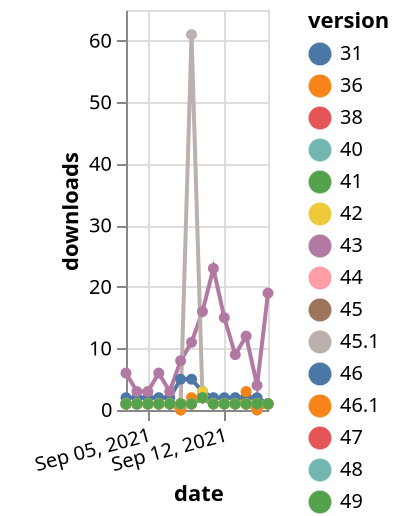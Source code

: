 {"$schema": "https://vega.github.io/schema/vega-lite/v5.json", "description": "A simple bar chart with embedded data.", "data": {"values": [{"date": "2021-09-03", "total": 218, "delta": 1, "version": "44"}, {"date": "2021-09-04", "total": 219, "delta": 1, "version": "44"}, {"date": "2021-09-05", "total": 220, "delta": 1, "version": "44"}, {"date": "2021-09-06", "total": 221, "delta": 1, "version": "44"}, {"date": "2021-09-07", "total": 222, "delta": 1, "version": "44"}, {"date": "2021-09-08", "total": 223, "delta": 1, "version": "44"}, {"date": "2021-09-09", "total": 224, "delta": 1, "version": "44"}, {"date": "2021-09-10", "total": 226, "delta": 2, "version": "44"}, {"date": "2021-09-11", "total": 227, "delta": 1, "version": "44"}, {"date": "2021-09-12", "total": 228, "delta": 1, "version": "44"}, {"date": "2021-09-13", "total": 229, "delta": 1, "version": "44"}, {"date": "2021-09-14", "total": 230, "delta": 1, "version": "44"}, {"date": "2021-09-15", "total": 231, "delta": 1, "version": "44"}, {"date": "2021-09-16", "total": 232, "delta": 1, "version": "44"}, {"date": "2021-09-03", "total": 221, "delta": 1, "version": "49"}, {"date": "2021-09-04", "total": 222, "delta": 1, "version": "49"}, {"date": "2021-09-05", "total": 223, "delta": 1, "version": "49"}, {"date": "2021-09-06", "total": 224, "delta": 1, "version": "49"}, {"date": "2021-09-07", "total": 225, "delta": 1, "version": "49"}, {"date": "2021-09-08", "total": 226, "delta": 1, "version": "49"}, {"date": "2021-09-09", "total": 227, "delta": 1, "version": "49"}, {"date": "2021-09-10", "total": 229, "delta": 2, "version": "49"}, {"date": "2021-09-11", "total": 230, "delta": 1, "version": "49"}, {"date": "2021-09-12", "total": 231, "delta": 1, "version": "49"}, {"date": "2021-09-13", "total": 232, "delta": 1, "version": "49"}, {"date": "2021-09-14", "total": 233, "delta": 1, "version": "49"}, {"date": "2021-09-15", "total": 234, "delta": 1, "version": "49"}, {"date": "2021-09-16", "total": 235, "delta": 1, "version": "49"}, {"date": "2021-09-03", "total": 217, "delta": 1, "version": "46"}, {"date": "2021-09-04", "total": 218, "delta": 1, "version": "46"}, {"date": "2021-09-05", "total": 219, "delta": 1, "version": "46"}, {"date": "2021-09-06", "total": 220, "delta": 1, "version": "46"}, {"date": "2021-09-07", "total": 221, "delta": 1, "version": "46"}, {"date": "2021-09-08", "total": 222, "delta": 1, "version": "46"}, {"date": "2021-09-09", "total": 223, "delta": 1, "version": "46"}, {"date": "2021-09-10", "total": 225, "delta": 2, "version": "46"}, {"date": "2021-09-11", "total": 226, "delta": 1, "version": "46"}, {"date": "2021-09-12", "total": 227, "delta": 1, "version": "46"}, {"date": "2021-09-13", "total": 228, "delta": 1, "version": "46"}, {"date": "2021-09-14", "total": 229, "delta": 1, "version": "46"}, {"date": "2021-09-15", "total": 230, "delta": 1, "version": "46"}, {"date": "2021-09-16", "total": 231, "delta": 1, "version": "46"}, {"date": "2021-09-03", "total": 192, "delta": 1, "version": "55"}, {"date": "2021-09-04", "total": 193, "delta": 1, "version": "55"}, {"date": "2021-09-05", "total": 194, "delta": 1, "version": "55"}, {"date": "2021-09-06", "total": 195, "delta": 1, "version": "55"}, {"date": "2021-09-07", "total": 196, "delta": 1, "version": "55"}, {"date": "2021-09-08", "total": 197, "delta": 1, "version": "55"}, {"date": "2021-09-09", "total": 198, "delta": 1, "version": "55"}, {"date": "2021-09-10", "total": 200, "delta": 2, "version": "55"}, {"date": "2021-09-11", "total": 201, "delta": 1, "version": "55"}, {"date": "2021-09-12", "total": 202, "delta": 1, "version": "55"}, {"date": "2021-09-13", "total": 203, "delta": 1, "version": "55"}, {"date": "2021-09-14", "total": 204, "delta": 1, "version": "55"}, {"date": "2021-09-15", "total": 205, "delta": 1, "version": "55"}, {"date": "2021-09-16", "total": 206, "delta": 1, "version": "55"}, {"date": "2021-09-03", "total": 217, "delta": 1, "version": "56"}, {"date": "2021-09-04", "total": 218, "delta": 1, "version": "56"}, {"date": "2021-09-05", "total": 219, "delta": 1, "version": "56"}, {"date": "2021-09-06", "total": 220, "delta": 1, "version": "56"}, {"date": "2021-09-07", "total": 221, "delta": 1, "version": "56"}, {"date": "2021-09-08", "total": 222, "delta": 1, "version": "56"}, {"date": "2021-09-09", "total": 223, "delta": 1, "version": "56"}, {"date": "2021-09-10", "total": 225, "delta": 2, "version": "56"}, {"date": "2021-09-11", "total": 226, "delta": 1, "version": "56"}, {"date": "2021-09-12", "total": 227, "delta": 1, "version": "56"}, {"date": "2021-09-13", "total": 228, "delta": 1, "version": "56"}, {"date": "2021-09-14", "total": 229, "delta": 1, "version": "56"}, {"date": "2021-09-15", "total": 230, "delta": 1, "version": "56"}, {"date": "2021-09-16", "total": 231, "delta": 1, "version": "56"}, {"date": "2021-09-03", "total": 232, "delta": 1, "version": "45.1"}, {"date": "2021-09-04", "total": 233, "delta": 1, "version": "45.1"}, {"date": "2021-09-05", "total": 234, "delta": 1, "version": "45.1"}, {"date": "2021-09-06", "total": 235, "delta": 1, "version": "45.1"}, {"date": "2021-09-07", "total": 236, "delta": 1, "version": "45.1"}, {"date": "2021-09-08", "total": 236, "delta": 0, "version": "45.1"}, {"date": "2021-09-09", "total": 237, "delta": 1, "version": "45.1"}, {"date": "2021-09-10", "total": 239, "delta": 2, "version": "45.1"}, {"date": "2021-09-11", "total": 240, "delta": 1, "version": "45.1"}, {"date": "2021-09-12", "total": 241, "delta": 1, "version": "45.1"}, {"date": "2021-09-13", "total": 242, "delta": 1, "version": "45.1"}, {"date": "2021-09-14", "total": 243, "delta": 1, "version": "45.1"}, {"date": "2021-09-15", "total": 243, "delta": 0, "version": "45.1"}, {"date": "2021-09-16", "total": 244, "delta": 1, "version": "45.1"}, {"date": "2021-09-03", "total": 239, "delta": 1, "version": "43"}, {"date": "2021-09-04", "total": 240, "delta": 1, "version": "43"}, {"date": "2021-09-05", "total": 241, "delta": 1, "version": "43"}, {"date": "2021-09-06", "total": 242, "delta": 1, "version": "43"}, {"date": "2021-09-07", "total": 243, "delta": 1, "version": "43"}, {"date": "2021-09-08", "total": 244, "delta": 1, "version": "43"}, {"date": "2021-09-09", "total": 245, "delta": 1, "version": "43"}, {"date": "2021-09-10", "total": 247, "delta": 2, "version": "43"}, {"date": "2021-09-11", "total": 248, "delta": 1, "version": "43"}, {"date": "2021-09-12", "total": 249, "delta": 1, "version": "43"}, {"date": "2021-09-13", "total": 250, "delta": 1, "version": "43"}, {"date": "2021-09-14", "total": 251, "delta": 1, "version": "43"}, {"date": "2021-09-15", "total": 252, "delta": 1, "version": "43"}, {"date": "2021-09-16", "total": 253, "delta": 1, "version": "43"}, {"date": "2021-09-03", "total": 191, "delta": 1, "version": "52"}, {"date": "2021-09-04", "total": 192, "delta": 1, "version": "52"}, {"date": "2021-09-05", "total": 193, "delta": 1, "version": "52"}, {"date": "2021-09-06", "total": 194, "delta": 1, "version": "52"}, {"date": "2021-09-07", "total": 195, "delta": 1, "version": "52"}, {"date": "2021-09-08", "total": 196, "delta": 1, "version": "52"}, {"date": "2021-09-09", "total": 197, "delta": 1, "version": "52"}, {"date": "2021-09-10", "total": 199, "delta": 2, "version": "52"}, {"date": "2021-09-11", "total": 200, "delta": 1, "version": "52"}, {"date": "2021-09-12", "total": 201, "delta": 1, "version": "52"}, {"date": "2021-09-13", "total": 202, "delta": 1, "version": "52"}, {"date": "2021-09-14", "total": 203, "delta": 1, "version": "52"}, {"date": "2021-09-15", "total": 204, "delta": 1, "version": "52"}, {"date": "2021-09-16", "total": 205, "delta": 1, "version": "52"}, {"date": "2021-09-03", "total": 270, "delta": 1, "version": "41"}, {"date": "2021-09-04", "total": 271, "delta": 1, "version": "41"}, {"date": "2021-09-05", "total": 272, "delta": 1, "version": "41"}, {"date": "2021-09-06", "total": 273, "delta": 1, "version": "41"}, {"date": "2021-09-07", "total": 274, "delta": 1, "version": "41"}, {"date": "2021-09-08", "total": 275, "delta": 1, "version": "41"}, {"date": "2021-09-09", "total": 276, "delta": 1, "version": "41"}, {"date": "2021-09-10", "total": 278, "delta": 2, "version": "41"}, {"date": "2021-09-11", "total": 279, "delta": 1, "version": "41"}, {"date": "2021-09-12", "total": 280, "delta": 1, "version": "41"}, {"date": "2021-09-13", "total": 281, "delta": 1, "version": "41"}, {"date": "2021-09-14", "total": 282, "delta": 1, "version": "41"}, {"date": "2021-09-15", "total": 283, "delta": 1, "version": "41"}, {"date": "2021-09-16", "total": 284, "delta": 1, "version": "41"}, {"date": "2021-09-03", "total": 276, "delta": 1, "version": "40"}, {"date": "2021-09-04", "total": 277, "delta": 1, "version": "40"}, {"date": "2021-09-05", "total": 278, "delta": 1, "version": "40"}, {"date": "2021-09-06", "total": 279, "delta": 1, "version": "40"}, {"date": "2021-09-07", "total": 280, "delta": 1, "version": "40"}, {"date": "2021-09-08", "total": 281, "delta": 1, "version": "40"}, {"date": "2021-09-09", "total": 282, "delta": 1, "version": "40"}, {"date": "2021-09-10", "total": 284, "delta": 2, "version": "40"}, {"date": "2021-09-11", "total": 285, "delta": 1, "version": "40"}, {"date": "2021-09-12", "total": 286, "delta": 1, "version": "40"}, {"date": "2021-09-13", "total": 287, "delta": 1, "version": "40"}, {"date": "2021-09-14", "total": 288, "delta": 1, "version": "40"}, {"date": "2021-09-15", "total": 289, "delta": 1, "version": "40"}, {"date": "2021-09-16", "total": 290, "delta": 1, "version": "40"}, {"date": "2021-09-03", "total": 3045, "delta": 2, "version": "31"}, {"date": "2021-09-04", "total": 3047, "delta": 2, "version": "31"}, {"date": "2021-09-05", "total": 3049, "delta": 2, "version": "31"}, {"date": "2021-09-06", "total": 3051, "delta": 2, "version": "31"}, {"date": "2021-09-07", "total": 3053, "delta": 2, "version": "31"}, {"date": "2021-09-08", "total": 3058, "delta": 5, "version": "31"}, {"date": "2021-09-09", "total": 3063, "delta": 5, "version": "31"}, {"date": "2021-09-10", "total": 3066, "delta": 3, "version": "31"}, {"date": "2021-09-11", "total": 3068, "delta": 2, "version": "31"}, {"date": "2021-09-12", "total": 3070, "delta": 2, "version": "31"}, {"date": "2021-09-13", "total": 3072, "delta": 2, "version": "31"}, {"date": "2021-09-14", "total": 3074, "delta": 2, "version": "31"}, {"date": "2021-09-15", "total": 3076, "delta": 2, "version": "31"}, {"date": "2021-09-16", "total": 3077, "delta": 1, "version": "31"}, {"date": "2021-09-03", "total": 250, "delta": 1, "version": "47"}, {"date": "2021-09-04", "total": 251, "delta": 1, "version": "47"}, {"date": "2021-09-05", "total": 252, "delta": 1, "version": "47"}, {"date": "2021-09-06", "total": 253, "delta": 1, "version": "47"}, {"date": "2021-09-07", "total": 254, "delta": 1, "version": "47"}, {"date": "2021-09-08", "total": 255, "delta": 1, "version": "47"}, {"date": "2021-09-09", "total": 256, "delta": 1, "version": "47"}, {"date": "2021-09-10", "total": 258, "delta": 2, "version": "47"}, {"date": "2021-09-11", "total": 259, "delta": 1, "version": "47"}, {"date": "2021-09-12", "total": 260, "delta": 1, "version": "47"}, {"date": "2021-09-13", "total": 261, "delta": 1, "version": "47"}, {"date": "2021-09-14", "total": 262, "delta": 1, "version": "47"}, {"date": "2021-09-15", "total": 263, "delta": 1, "version": "47"}, {"date": "2021-09-16", "total": 264, "delta": 1, "version": "47"}, {"date": "2021-09-03", "total": 817, "delta": 6, "version": "61"}, {"date": "2021-09-04", "total": 820, "delta": 3, "version": "61"}, {"date": "2021-09-05", "total": 823, "delta": 3, "version": "61"}, {"date": "2021-09-06", "total": 829, "delta": 6, "version": "61"}, {"date": "2021-09-07", "total": 832, "delta": 3, "version": "61"}, {"date": "2021-09-08", "total": 840, "delta": 8, "version": "61"}, {"date": "2021-09-09", "total": 851, "delta": 11, "version": "61"}, {"date": "2021-09-10", "total": 867, "delta": 16, "version": "61"}, {"date": "2021-09-11", "total": 890, "delta": 23, "version": "61"}, {"date": "2021-09-12", "total": 905, "delta": 15, "version": "61"}, {"date": "2021-09-13", "total": 914, "delta": 9, "version": "61"}, {"date": "2021-09-14", "total": 926, "delta": 12, "version": "61"}, {"date": "2021-09-15", "total": 930, "delta": 4, "version": "61"}, {"date": "2021-09-16", "total": 949, "delta": 19, "version": "61"}, {"date": "2021-09-03", "total": 317, "delta": 1, "version": "36"}, {"date": "2021-09-04", "total": 318, "delta": 1, "version": "36"}, {"date": "2021-09-05", "total": 319, "delta": 1, "version": "36"}, {"date": "2021-09-06", "total": 320, "delta": 1, "version": "36"}, {"date": "2021-09-07", "total": 321, "delta": 1, "version": "36"}, {"date": "2021-09-08", "total": 322, "delta": 1, "version": "36"}, {"date": "2021-09-09", "total": 323, "delta": 1, "version": "36"}, {"date": "2021-09-10", "total": 325, "delta": 2, "version": "36"}, {"date": "2021-09-11", "total": 326, "delta": 1, "version": "36"}, {"date": "2021-09-12", "total": 327, "delta": 1, "version": "36"}, {"date": "2021-09-13", "total": 328, "delta": 1, "version": "36"}, {"date": "2021-09-14", "total": 331, "delta": 3, "version": "36"}, {"date": "2021-09-15", "total": 332, "delta": 1, "version": "36"}, {"date": "2021-09-16", "total": 333, "delta": 1, "version": "36"}, {"date": "2021-09-03", "total": 254, "delta": 1, "version": "42"}, {"date": "2021-09-04", "total": 255, "delta": 1, "version": "42"}, {"date": "2021-09-05", "total": 256, "delta": 1, "version": "42"}, {"date": "2021-09-06", "total": 257, "delta": 1, "version": "42"}, {"date": "2021-09-07", "total": 258, "delta": 1, "version": "42"}, {"date": "2021-09-08", "total": 259, "delta": 1, "version": "42"}, {"date": "2021-09-09", "total": 260, "delta": 1, "version": "42"}, {"date": "2021-09-10", "total": 262, "delta": 2, "version": "42"}, {"date": "2021-09-11", "total": 263, "delta": 1, "version": "42"}, {"date": "2021-09-12", "total": 264, "delta": 1, "version": "42"}, {"date": "2021-09-13", "total": 265, "delta": 1, "version": "42"}, {"date": "2021-09-14", "total": 266, "delta": 1, "version": "42"}, {"date": "2021-09-15", "total": 267, "delta": 1, "version": "42"}, {"date": "2021-09-16", "total": 268, "delta": 1, "version": "42"}, {"date": "2021-09-03", "total": 1817, "delta": 1, "version": "53.1"}, {"date": "2021-09-04", "total": 1818, "delta": 1, "version": "53.1"}, {"date": "2021-09-05", "total": 1819, "delta": 1, "version": "53.1"}, {"date": "2021-09-06", "total": 1820, "delta": 1, "version": "53.1"}, {"date": "2021-09-07", "total": 1821, "delta": 1, "version": "53.1"}, {"date": "2021-09-08", "total": 1822, "delta": 1, "version": "53.1"}, {"date": "2021-09-09", "total": 1883, "delta": 61, "version": "53.1"}, {"date": "2021-09-10", "total": 1885, "delta": 2, "version": "53.1"}, {"date": "2021-09-11", "total": 1886, "delta": 1, "version": "53.1"}, {"date": "2021-09-12", "total": 1887, "delta": 1, "version": "53.1"}, {"date": "2021-09-13", "total": 1888, "delta": 1, "version": "53.1"}, {"date": "2021-09-14", "total": 1889, "delta": 1, "version": "53.1"}, {"date": "2021-09-15", "total": 1890, "delta": 1, "version": "53.1"}, {"date": "2021-09-16", "total": 1891, "delta": 1, "version": "53.1"}, {"date": "2021-09-03", "total": 819, "delta": 1, "version": "54"}, {"date": "2021-09-04", "total": 820, "delta": 1, "version": "54"}, {"date": "2021-09-05", "total": 821, "delta": 1, "version": "54"}, {"date": "2021-09-06", "total": 822, "delta": 1, "version": "54"}, {"date": "2021-09-07", "total": 823, "delta": 1, "version": "54"}, {"date": "2021-09-08", "total": 824, "delta": 1, "version": "54"}, {"date": "2021-09-09", "total": 825, "delta": 1, "version": "54"}, {"date": "2021-09-10", "total": 827, "delta": 2, "version": "54"}, {"date": "2021-09-11", "total": 828, "delta": 1, "version": "54"}, {"date": "2021-09-12", "total": 829, "delta": 1, "version": "54"}, {"date": "2021-09-13", "total": 830, "delta": 1, "version": "54"}, {"date": "2021-09-14", "total": 831, "delta": 1, "version": "54"}, {"date": "2021-09-15", "total": 832, "delta": 1, "version": "54"}, {"date": "2021-09-16", "total": 833, "delta": 1, "version": "54"}, {"date": "2021-09-03", "total": 258, "delta": 1, "version": "60"}, {"date": "2021-09-04", "total": 259, "delta": 1, "version": "60"}, {"date": "2021-09-05", "total": 260, "delta": 1, "version": "60"}, {"date": "2021-09-06", "total": 261, "delta": 1, "version": "60"}, {"date": "2021-09-07", "total": 262, "delta": 1, "version": "60"}, {"date": "2021-09-08", "total": 263, "delta": 1, "version": "60"}, {"date": "2021-09-09", "total": 264, "delta": 1, "version": "60"}, {"date": "2021-09-10", "total": 267, "delta": 3, "version": "60"}, {"date": "2021-09-11", "total": 268, "delta": 1, "version": "60"}, {"date": "2021-09-12", "total": 269, "delta": 1, "version": "60"}, {"date": "2021-09-13", "total": 270, "delta": 1, "version": "60"}, {"date": "2021-09-14", "total": 271, "delta": 1, "version": "60"}, {"date": "2021-09-15", "total": 272, "delta": 1, "version": "60"}, {"date": "2021-09-16", "total": 273, "delta": 1, "version": "60"}, {"date": "2021-09-03", "total": 236, "delta": 1, "version": "51"}, {"date": "2021-09-04", "total": 237, "delta": 1, "version": "51"}, {"date": "2021-09-05", "total": 238, "delta": 1, "version": "51"}, {"date": "2021-09-06", "total": 239, "delta": 1, "version": "51"}, {"date": "2021-09-07", "total": 240, "delta": 1, "version": "51"}, {"date": "2021-09-08", "total": 241, "delta": 1, "version": "51"}, {"date": "2021-09-09", "total": 242, "delta": 1, "version": "51"}, {"date": "2021-09-10", "total": 244, "delta": 2, "version": "51"}, {"date": "2021-09-11", "total": 245, "delta": 1, "version": "51"}, {"date": "2021-09-12", "total": 246, "delta": 1, "version": "51"}, {"date": "2021-09-13", "total": 247, "delta": 1, "version": "51"}, {"date": "2021-09-14", "total": 248, "delta": 1, "version": "51"}, {"date": "2021-09-15", "total": 249, "delta": 1, "version": "51"}, {"date": "2021-09-16", "total": 250, "delta": 1, "version": "51"}, {"date": "2021-09-03", "total": 720, "delta": 1, "version": "46.1"}, {"date": "2021-09-04", "total": 721, "delta": 1, "version": "46.1"}, {"date": "2021-09-05", "total": 722, "delta": 1, "version": "46.1"}, {"date": "2021-09-06", "total": 723, "delta": 1, "version": "46.1"}, {"date": "2021-09-07", "total": 724, "delta": 1, "version": "46.1"}, {"date": "2021-09-08", "total": 724, "delta": 0, "version": "46.1"}, {"date": "2021-09-09", "total": 726, "delta": 2, "version": "46.1"}, {"date": "2021-09-10", "total": 728, "delta": 2, "version": "46.1"}, {"date": "2021-09-11", "total": 729, "delta": 1, "version": "46.1"}, {"date": "2021-09-12", "total": 730, "delta": 1, "version": "46.1"}, {"date": "2021-09-13", "total": 731, "delta": 1, "version": "46.1"}, {"date": "2021-09-14", "total": 732, "delta": 1, "version": "46.1"}, {"date": "2021-09-15", "total": 732, "delta": 0, "version": "46.1"}, {"date": "2021-09-16", "total": 733, "delta": 1, "version": "46.1"}, {"date": "2021-09-03", "total": 219, "delta": 1, "version": "45"}, {"date": "2021-09-04", "total": 220, "delta": 1, "version": "45"}, {"date": "2021-09-05", "total": 221, "delta": 1, "version": "45"}, {"date": "2021-09-06", "total": 222, "delta": 1, "version": "45"}, {"date": "2021-09-07", "total": 223, "delta": 1, "version": "45"}, {"date": "2021-09-08", "total": 224, "delta": 1, "version": "45"}, {"date": "2021-09-09", "total": 225, "delta": 1, "version": "45"}, {"date": "2021-09-10", "total": 227, "delta": 2, "version": "45"}, {"date": "2021-09-11", "total": 228, "delta": 1, "version": "45"}, {"date": "2021-09-12", "total": 229, "delta": 1, "version": "45"}, {"date": "2021-09-13", "total": 230, "delta": 1, "version": "45"}, {"date": "2021-09-14", "total": 231, "delta": 1, "version": "45"}, {"date": "2021-09-15", "total": 232, "delta": 1, "version": "45"}, {"date": "2021-09-16", "total": 233, "delta": 1, "version": "45"}, {"date": "2021-09-03", "total": 284, "delta": 1, "version": "38"}, {"date": "2021-09-04", "total": 285, "delta": 1, "version": "38"}, {"date": "2021-09-05", "total": 286, "delta": 1, "version": "38"}, {"date": "2021-09-06", "total": 287, "delta": 1, "version": "38"}, {"date": "2021-09-07", "total": 288, "delta": 1, "version": "38"}, {"date": "2021-09-08", "total": 289, "delta": 1, "version": "38"}, {"date": "2021-09-09", "total": 290, "delta": 1, "version": "38"}, {"date": "2021-09-10", "total": 292, "delta": 2, "version": "38"}, {"date": "2021-09-11", "total": 293, "delta": 1, "version": "38"}, {"date": "2021-09-12", "total": 294, "delta": 1, "version": "38"}, {"date": "2021-09-13", "total": 295, "delta": 1, "version": "38"}, {"date": "2021-09-14", "total": 296, "delta": 1, "version": "38"}, {"date": "2021-09-15", "total": 297, "delta": 1, "version": "38"}, {"date": "2021-09-16", "total": 298, "delta": 1, "version": "38"}, {"date": "2021-09-03", "total": 190, "delta": 1, "version": "53"}, {"date": "2021-09-04", "total": 191, "delta": 1, "version": "53"}, {"date": "2021-09-05", "total": 192, "delta": 1, "version": "53"}, {"date": "2021-09-06", "total": 193, "delta": 1, "version": "53"}, {"date": "2021-09-07", "total": 194, "delta": 1, "version": "53"}, {"date": "2021-09-08", "total": 195, "delta": 1, "version": "53"}, {"date": "2021-09-09", "total": 196, "delta": 1, "version": "53"}, {"date": "2021-09-10", "total": 198, "delta": 2, "version": "53"}, {"date": "2021-09-11", "total": 199, "delta": 1, "version": "53"}, {"date": "2021-09-12", "total": 200, "delta": 1, "version": "53"}, {"date": "2021-09-13", "total": 201, "delta": 1, "version": "53"}, {"date": "2021-09-14", "total": 202, "delta": 1, "version": "53"}, {"date": "2021-09-15", "total": 203, "delta": 1, "version": "53"}, {"date": "2021-09-16", "total": 204, "delta": 1, "version": "53"}, {"date": "2021-09-03", "total": 211, "delta": 1, "version": "57"}, {"date": "2021-09-04", "total": 212, "delta": 1, "version": "57"}, {"date": "2021-09-05", "total": 213, "delta": 1, "version": "57"}, {"date": "2021-09-06", "total": 214, "delta": 1, "version": "57"}, {"date": "2021-09-07", "total": 215, "delta": 1, "version": "57"}, {"date": "2021-09-08", "total": 216, "delta": 1, "version": "57"}, {"date": "2021-09-09", "total": 217, "delta": 1, "version": "57"}, {"date": "2021-09-10", "total": 219, "delta": 2, "version": "57"}, {"date": "2021-09-11", "total": 220, "delta": 1, "version": "57"}, {"date": "2021-09-12", "total": 221, "delta": 1, "version": "57"}, {"date": "2021-09-13", "total": 222, "delta": 1, "version": "57"}, {"date": "2021-09-14", "total": 223, "delta": 1, "version": "57"}, {"date": "2021-09-15", "total": 224, "delta": 1, "version": "57"}, {"date": "2021-09-16", "total": 225, "delta": 1, "version": "57"}, {"date": "2021-09-03", "total": 226, "delta": 1, "version": "48"}, {"date": "2021-09-04", "total": 227, "delta": 1, "version": "48"}, {"date": "2021-09-05", "total": 228, "delta": 1, "version": "48"}, {"date": "2021-09-06", "total": 229, "delta": 1, "version": "48"}, {"date": "2021-09-07", "total": 230, "delta": 1, "version": "48"}, {"date": "2021-09-08", "total": 231, "delta": 1, "version": "48"}, {"date": "2021-09-09", "total": 232, "delta": 1, "version": "48"}, {"date": "2021-09-10", "total": 234, "delta": 2, "version": "48"}, {"date": "2021-09-11", "total": 235, "delta": 1, "version": "48"}, {"date": "2021-09-12", "total": 236, "delta": 1, "version": "48"}, {"date": "2021-09-13", "total": 237, "delta": 1, "version": "48"}, {"date": "2021-09-14", "total": 238, "delta": 1, "version": "48"}, {"date": "2021-09-15", "total": 239, "delta": 1, "version": "48"}, {"date": "2021-09-16", "total": 240, "delta": 1, "version": "48"}, {"date": "2021-09-03", "total": 200, "delta": 1, "version": "50"}, {"date": "2021-09-04", "total": 201, "delta": 1, "version": "50"}, {"date": "2021-09-05", "total": 202, "delta": 1, "version": "50"}, {"date": "2021-09-06", "total": 203, "delta": 1, "version": "50"}, {"date": "2021-09-07", "total": 204, "delta": 1, "version": "50"}, {"date": "2021-09-08", "total": 205, "delta": 1, "version": "50"}, {"date": "2021-09-09", "total": 206, "delta": 1, "version": "50"}, {"date": "2021-09-10", "total": 208, "delta": 2, "version": "50"}, {"date": "2021-09-11", "total": 209, "delta": 1, "version": "50"}, {"date": "2021-09-12", "total": 210, "delta": 1, "version": "50"}, {"date": "2021-09-13", "total": 211, "delta": 1, "version": "50"}, {"date": "2021-09-14", "total": 212, "delta": 1, "version": "50"}, {"date": "2021-09-15", "total": 213, "delta": 1, "version": "50"}, {"date": "2021-09-16", "total": 214, "delta": 1, "version": "50"}, {"date": "2021-09-03", "total": 200, "delta": 1, "version": "58"}, {"date": "2021-09-04", "total": 201, "delta": 1, "version": "58"}, {"date": "2021-09-05", "total": 202, "delta": 1, "version": "58"}, {"date": "2021-09-06", "total": 203, "delta": 1, "version": "58"}, {"date": "2021-09-07", "total": 204, "delta": 1, "version": "58"}, {"date": "2021-09-08", "total": 205, "delta": 1, "version": "58"}, {"date": "2021-09-09", "total": 206, "delta": 1, "version": "58"}, {"date": "2021-09-10", "total": 208, "delta": 2, "version": "58"}, {"date": "2021-09-11", "total": 209, "delta": 1, "version": "58"}, {"date": "2021-09-12", "total": 210, "delta": 1, "version": "58"}, {"date": "2021-09-13", "total": 211, "delta": 1, "version": "58"}, {"date": "2021-09-14", "total": 212, "delta": 1, "version": "58"}, {"date": "2021-09-15", "total": 213, "delta": 1, "version": "58"}, {"date": "2021-09-16", "total": 214, "delta": 1, "version": "58"}]}, "width": "container", "mark": {"type": "line", "point": {"filled": true}}, "encoding": {"x": {"field": "date", "type": "temporal", "timeUnit": "yearmonthdate", "title": "date", "axis": {"labelAngle": -15}}, "y": {"field": "delta", "type": "quantitative", "title": "downloads"}, "color": {"field": "version", "type": "nominal"}, "tooltip": {"field": "delta"}}}